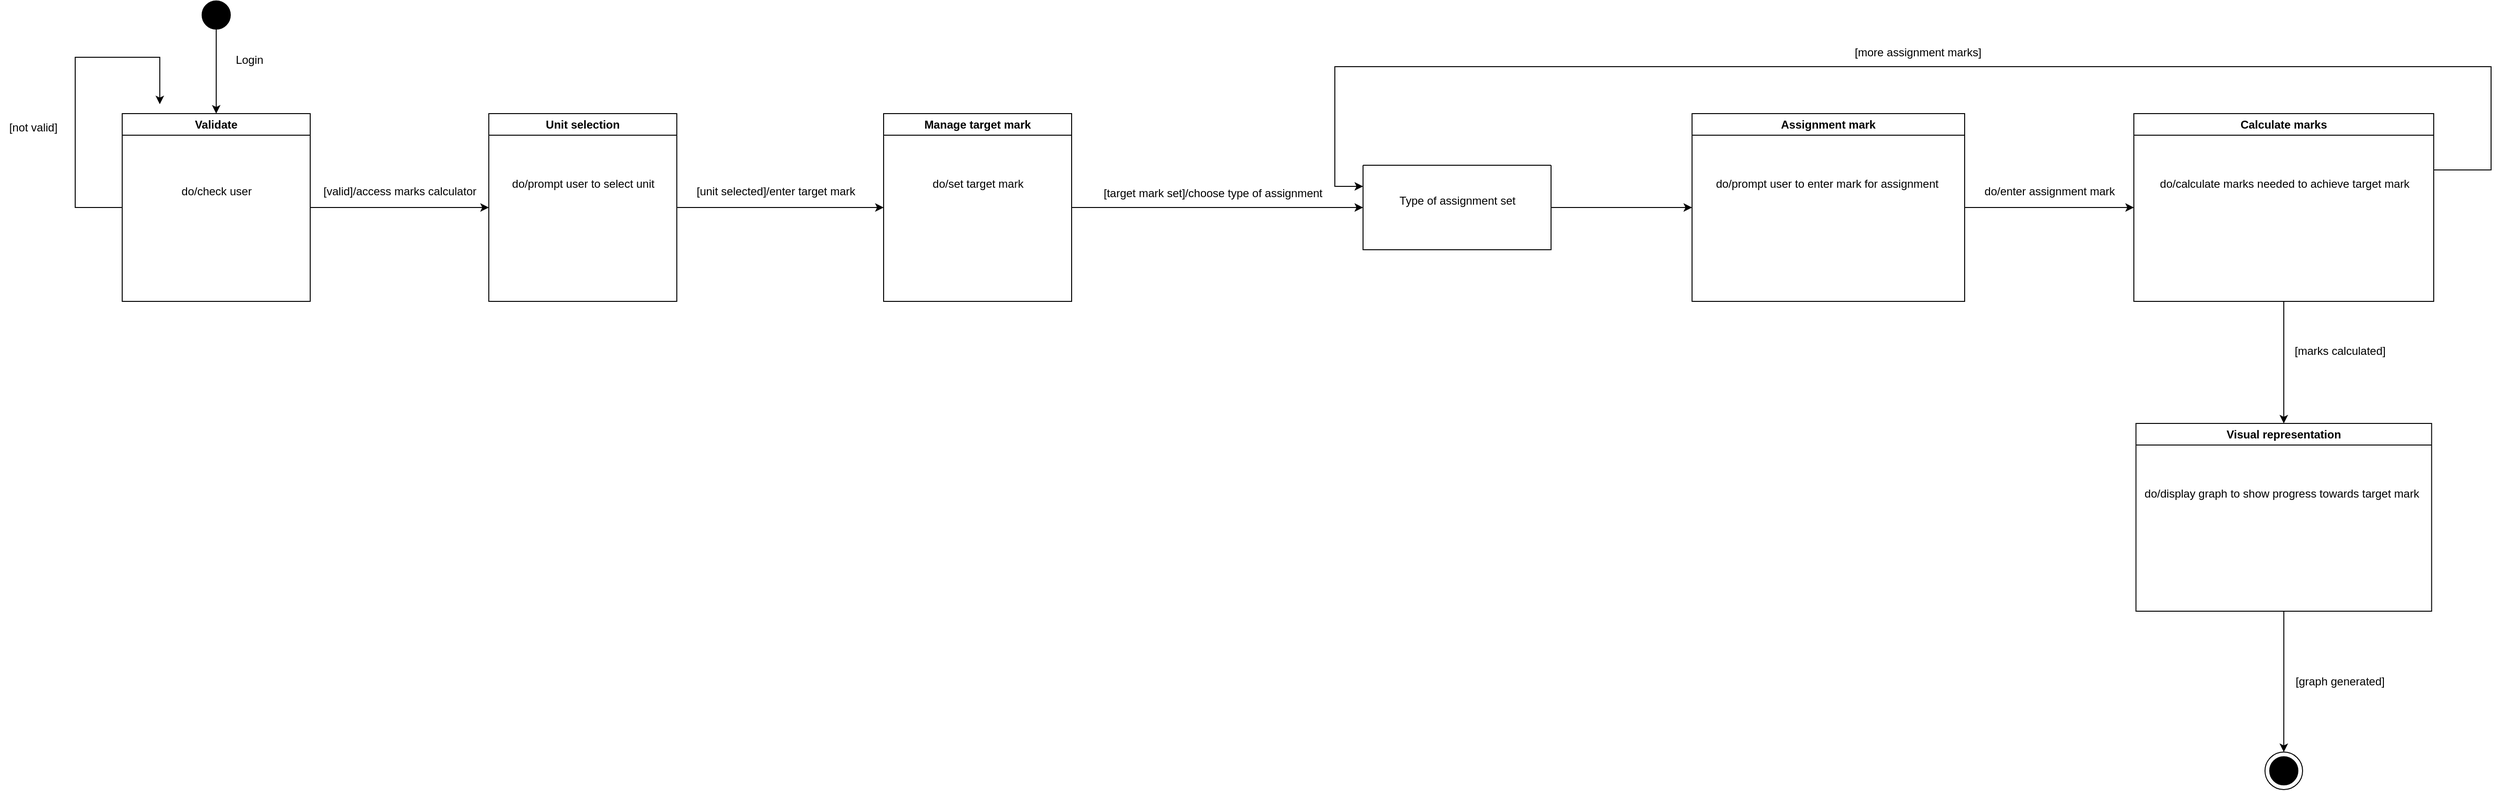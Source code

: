 <mxfile version="22.1.11" type="device">
  <diagram name="Page-1" id="zwC2NCqJM6tuOPpymX5A">
    <mxGraphModel dx="1363" dy="761" grid="1" gridSize="10" guides="1" tooltips="1" connect="1" arrows="1" fold="1" page="1" pageScale="1" pageWidth="827" pageHeight="1169" math="0" shadow="0">
      <root>
        <mxCell id="0" />
        <mxCell id="1" parent="0" />
        <mxCell id="Fp1kfAJNBJvfeN2fCwH4-1" style="edgeStyle=orthogonalEdgeStyle;rounded=0;orthogonalLoop=1;jettySize=auto;html=1;entryX=0.5;entryY=0;entryDx=0;entryDy=0;" edge="1" parent="1" source="Fp1kfAJNBJvfeN2fCwH4-2" target="Fp1kfAJNBJvfeN2fCwH4-4">
          <mxGeometry relative="1" as="geometry" />
        </mxCell>
        <mxCell id="Fp1kfAJNBJvfeN2fCwH4-2" value="" style="ellipse;whiteSpace=wrap;html=1;aspect=fixed;fillColor=#000000;" vertex="1" parent="1">
          <mxGeometry x="265" y="60" width="30" height="30" as="geometry" />
        </mxCell>
        <mxCell id="Fp1kfAJNBJvfeN2fCwH4-3" style="edgeStyle=orthogonalEdgeStyle;rounded=0;orthogonalLoop=1;jettySize=auto;html=1;exitX=0;exitY=0;exitDx=0;exitDy=0;" edge="1" parent="1" source="Fp1kfAJNBJvfeN2fCwH4-4">
          <mxGeometry relative="1" as="geometry">
            <mxPoint x="220" y="170" as="targetPoint" />
            <Array as="points">
              <mxPoint x="180" y="280" />
              <mxPoint x="130" y="280" />
              <mxPoint x="130" y="120" />
              <mxPoint x="220" y="120" />
            </Array>
          </mxGeometry>
        </mxCell>
        <mxCell id="Fp1kfAJNBJvfeN2fCwH4-10" style="edgeStyle=orthogonalEdgeStyle;rounded=0;orthogonalLoop=1;jettySize=auto;html=1;entryX=0;entryY=0.5;entryDx=0;entryDy=0;" edge="1" parent="1" source="Fp1kfAJNBJvfeN2fCwH4-4" target="Fp1kfAJNBJvfeN2fCwH4-8">
          <mxGeometry relative="1" as="geometry" />
        </mxCell>
        <mxCell id="Fp1kfAJNBJvfeN2fCwH4-4" value="Validate" style="swimlane;whiteSpace=wrap;html=1;" vertex="1" parent="1">
          <mxGeometry x="180" y="180" width="200" height="200" as="geometry" />
        </mxCell>
        <mxCell id="Fp1kfAJNBJvfeN2fCwH4-5" value="do/check user" style="text;html=1;align=center;verticalAlign=middle;resizable=0;points=[];autosize=1;strokeColor=none;fillColor=none;" vertex="1" parent="Fp1kfAJNBJvfeN2fCwH4-4">
          <mxGeometry x="50" y="68" width="100" height="30" as="geometry" />
        </mxCell>
        <mxCell id="Fp1kfAJNBJvfeN2fCwH4-6" value="Login" style="text;html=1;align=center;verticalAlign=middle;resizable=0;points=[];autosize=1;strokeColor=none;fillColor=none;" vertex="1" parent="1">
          <mxGeometry x="290" y="108" width="50" height="30" as="geometry" />
        </mxCell>
        <mxCell id="Fp1kfAJNBJvfeN2fCwH4-7" value="[not valid]" style="text;html=1;align=center;verticalAlign=middle;resizable=0;points=[];autosize=1;strokeColor=none;fillColor=none;" vertex="1" parent="1">
          <mxGeometry x="50" y="180" width="70" height="30" as="geometry" />
        </mxCell>
        <mxCell id="Fp1kfAJNBJvfeN2fCwH4-15" style="edgeStyle=orthogonalEdgeStyle;rounded=0;orthogonalLoop=1;jettySize=auto;html=1;entryX=0;entryY=0.5;entryDx=0;entryDy=0;" edge="1" parent="1" source="Fp1kfAJNBJvfeN2fCwH4-8" target="Fp1kfAJNBJvfeN2fCwH4-14">
          <mxGeometry relative="1" as="geometry" />
        </mxCell>
        <mxCell id="Fp1kfAJNBJvfeN2fCwH4-8" value="Unit selection" style="swimlane;whiteSpace=wrap;html=1;" vertex="1" parent="1">
          <mxGeometry x="570" y="180" width="200" height="200" as="geometry" />
        </mxCell>
        <mxCell id="Fp1kfAJNBJvfeN2fCwH4-12" value="do/prompt user to select unit" style="text;html=1;align=center;verticalAlign=middle;resizable=0;points=[];autosize=1;strokeColor=none;fillColor=none;" vertex="1" parent="Fp1kfAJNBJvfeN2fCwH4-8">
          <mxGeometry x="15" y="60" width="170" height="30" as="geometry" />
        </mxCell>
        <mxCell id="Fp1kfAJNBJvfeN2fCwH4-11" value="[valid]/access marks calculator" style="text;html=1;align=center;verticalAlign=middle;resizable=0;points=[];autosize=1;strokeColor=none;fillColor=none;" vertex="1" parent="1">
          <mxGeometry x="380" y="248" width="190" height="30" as="geometry" />
        </mxCell>
        <mxCell id="Fp1kfAJNBJvfeN2fCwH4-30" style="edgeStyle=orthogonalEdgeStyle;rounded=0;orthogonalLoop=1;jettySize=auto;html=1;entryX=0;entryY=0.5;entryDx=0;entryDy=0;" edge="1" parent="1" source="Fp1kfAJNBJvfeN2fCwH4-14">
          <mxGeometry relative="1" as="geometry">
            <mxPoint x="1500" y="280" as="targetPoint" />
          </mxGeometry>
        </mxCell>
        <mxCell id="Fp1kfAJNBJvfeN2fCwH4-14" value="Manage target mark" style="swimlane;whiteSpace=wrap;html=1;" vertex="1" parent="1">
          <mxGeometry x="990" y="180" width="200" height="200" as="geometry" />
        </mxCell>
        <mxCell id="Fp1kfAJNBJvfeN2fCwH4-17" value="do/set target mark" style="text;html=1;align=center;verticalAlign=middle;resizable=0;points=[];autosize=1;strokeColor=none;fillColor=none;" vertex="1" parent="Fp1kfAJNBJvfeN2fCwH4-14">
          <mxGeometry x="40" y="60" width="120" height="30" as="geometry" />
        </mxCell>
        <mxCell id="Fp1kfAJNBJvfeN2fCwH4-16" value="[unit selected]/enter target mark" style="text;html=1;align=center;verticalAlign=middle;resizable=0;points=[];autosize=1;strokeColor=none;fillColor=none;" vertex="1" parent="1">
          <mxGeometry x="780" y="248" width="190" height="30" as="geometry" />
        </mxCell>
        <mxCell id="Fp1kfAJNBJvfeN2fCwH4-25" style="edgeStyle=orthogonalEdgeStyle;rounded=0;orthogonalLoop=1;jettySize=auto;html=1;entryX=0;entryY=0.5;entryDx=0;entryDy=0;" edge="1" parent="1" source="Fp1kfAJNBJvfeN2fCwH4-18" target="Fp1kfAJNBJvfeN2fCwH4-24">
          <mxGeometry relative="1" as="geometry" />
        </mxCell>
        <mxCell id="Fp1kfAJNBJvfeN2fCwH4-18" value="Assignment mark" style="swimlane;whiteSpace=wrap;html=1;" vertex="1" parent="1">
          <mxGeometry x="1850" y="180" width="290" height="200" as="geometry" />
        </mxCell>
        <mxCell id="Fp1kfAJNBJvfeN2fCwH4-23" value="do/prompt user to enter mark for assignment&amp;nbsp;" style="text;html=1;align=center;verticalAlign=middle;resizable=0;points=[];autosize=1;strokeColor=none;fillColor=none;" vertex="1" parent="Fp1kfAJNBJvfeN2fCwH4-18">
          <mxGeometry x="15" y="60" width="260" height="30" as="geometry" />
        </mxCell>
        <mxCell id="Fp1kfAJNBJvfeN2fCwH4-21" value="[target mark set]/choose type of assignment" style="text;html=1;align=center;verticalAlign=middle;resizable=0;points=[];autosize=1;strokeColor=none;fillColor=none;" vertex="1" parent="1">
          <mxGeometry x="1210" y="250" width="260" height="30" as="geometry" />
        </mxCell>
        <mxCell id="Fp1kfAJNBJvfeN2fCwH4-36" style="edgeStyle=orthogonalEdgeStyle;rounded=0;orthogonalLoop=1;jettySize=auto;html=1;entryX=0.5;entryY=0;entryDx=0;entryDy=0;" edge="1" parent="1" source="Fp1kfAJNBJvfeN2fCwH4-24" target="Fp1kfAJNBJvfeN2fCwH4-35">
          <mxGeometry relative="1" as="geometry" />
        </mxCell>
        <mxCell id="Fp1kfAJNBJvfeN2fCwH4-44" style="edgeStyle=orthogonalEdgeStyle;rounded=0;orthogonalLoop=1;jettySize=auto;html=1;exitX=1;exitY=0.25;exitDx=0;exitDy=0;entryX=0;entryY=0.25;entryDx=0;entryDy=0;" edge="1" parent="1" source="Fp1kfAJNBJvfeN2fCwH4-24" target="Fp1kfAJNBJvfeN2fCwH4-45">
          <mxGeometry relative="1" as="geometry">
            <mxPoint x="1950" y="230" as="targetPoint" />
            <Array as="points">
              <mxPoint x="2700" y="240" />
              <mxPoint x="2700" y="130" />
              <mxPoint x="1470" y="130" />
              <mxPoint x="1470" y="258" />
            </Array>
          </mxGeometry>
        </mxCell>
        <mxCell id="Fp1kfAJNBJvfeN2fCwH4-24" value="Calculate marks" style="swimlane;whiteSpace=wrap;html=1;" vertex="1" parent="1">
          <mxGeometry x="2320" y="180" width="319" height="200" as="geometry" />
        </mxCell>
        <mxCell id="Fp1kfAJNBJvfeN2fCwH4-34" value="do/calculate marks needed to achieve target mark" style="text;html=1;align=center;verticalAlign=middle;resizable=0;points=[];autosize=1;strokeColor=none;fillColor=none;" vertex="1" parent="Fp1kfAJNBJvfeN2fCwH4-24">
          <mxGeometry x="14.5" y="60" width="290" height="30" as="geometry" />
        </mxCell>
        <mxCell id="Fp1kfAJNBJvfeN2fCwH4-26" value="do/enter assignment mark" style="text;html=1;align=center;verticalAlign=middle;resizable=0;points=[];autosize=1;strokeColor=none;fillColor=none;" vertex="1" parent="1">
          <mxGeometry x="2150" y="248" width="160" height="30" as="geometry" />
        </mxCell>
        <mxCell id="Fp1kfAJNBJvfeN2fCwH4-33" value="[more assignment marks]" style="text;html=1;align=center;verticalAlign=middle;resizable=0;points=[];autosize=1;strokeColor=none;fillColor=none;" vertex="1" parent="1">
          <mxGeometry x="2010" y="100" width="160" height="30" as="geometry" />
        </mxCell>
        <mxCell id="Fp1kfAJNBJvfeN2fCwH4-41" style="edgeStyle=orthogonalEdgeStyle;rounded=0;orthogonalLoop=1;jettySize=auto;html=1;entryX=0.5;entryY=0;entryDx=0;entryDy=0;" edge="1" parent="1" source="Fp1kfAJNBJvfeN2fCwH4-35" target="Fp1kfAJNBJvfeN2fCwH4-39">
          <mxGeometry relative="1" as="geometry" />
        </mxCell>
        <mxCell id="Fp1kfAJNBJvfeN2fCwH4-35" value="Visual representation" style="swimlane;whiteSpace=wrap;html=1;" vertex="1" parent="1">
          <mxGeometry x="2322.25" y="510" width="314.5" height="200" as="geometry" />
        </mxCell>
        <mxCell id="Fp1kfAJNBJvfeN2fCwH4-38" value="do/display graph to show progress towards target mark" style="text;html=1;align=center;verticalAlign=middle;resizable=0;points=[];autosize=1;strokeColor=none;fillColor=none;" vertex="1" parent="Fp1kfAJNBJvfeN2fCwH4-35">
          <mxGeometry x="-5.5" y="60" width="320" height="30" as="geometry" />
        </mxCell>
        <mxCell id="Fp1kfAJNBJvfeN2fCwH4-37" value="[marks calculated]" style="text;html=1;align=center;verticalAlign=middle;resizable=0;points=[];autosize=1;strokeColor=none;fillColor=none;" vertex="1" parent="1">
          <mxGeometry x="2479" y="418" width="120" height="30" as="geometry" />
        </mxCell>
        <mxCell id="Fp1kfAJNBJvfeN2fCwH4-39" value="" style="ellipse;whiteSpace=wrap;html=1;aspect=fixed;" vertex="1" parent="1">
          <mxGeometry x="2459.5" y="860" width="40" height="40" as="geometry" />
        </mxCell>
        <mxCell id="Fp1kfAJNBJvfeN2fCwH4-40" value="" style="ellipse;whiteSpace=wrap;html=1;aspect=fixed;fillColor=#000000;" vertex="1" parent="1">
          <mxGeometry x="2464.5" y="865" width="30" height="30" as="geometry" />
        </mxCell>
        <mxCell id="Fp1kfAJNBJvfeN2fCwH4-42" value="[graph generated]" style="text;html=1;align=center;verticalAlign=middle;resizable=0;points=[];autosize=1;strokeColor=none;fillColor=none;" vertex="1" parent="1">
          <mxGeometry x="2479" y="770" width="120" height="30" as="geometry" />
        </mxCell>
        <mxCell id="Fp1kfAJNBJvfeN2fCwH4-48" style="edgeStyle=orthogonalEdgeStyle;rounded=0;orthogonalLoop=1;jettySize=auto;html=1;entryX=0;entryY=0.5;entryDx=0;entryDy=0;" edge="1" parent="1" source="Fp1kfAJNBJvfeN2fCwH4-45" target="Fp1kfAJNBJvfeN2fCwH4-18">
          <mxGeometry relative="1" as="geometry" />
        </mxCell>
        <mxCell id="Fp1kfAJNBJvfeN2fCwH4-45" value="" style="swimlane;startSize=0;" vertex="1" parent="1">
          <mxGeometry x="1500" y="235" width="200" height="90" as="geometry" />
        </mxCell>
        <mxCell id="Fp1kfAJNBJvfeN2fCwH4-46" value="Type of assignment set" style="text;html=1;align=center;verticalAlign=middle;resizable=0;points=[];autosize=1;strokeColor=none;fillColor=none;" vertex="1" parent="Fp1kfAJNBJvfeN2fCwH4-45">
          <mxGeometry x="25" y="23" width="150" height="30" as="geometry" />
        </mxCell>
      </root>
    </mxGraphModel>
  </diagram>
</mxfile>
